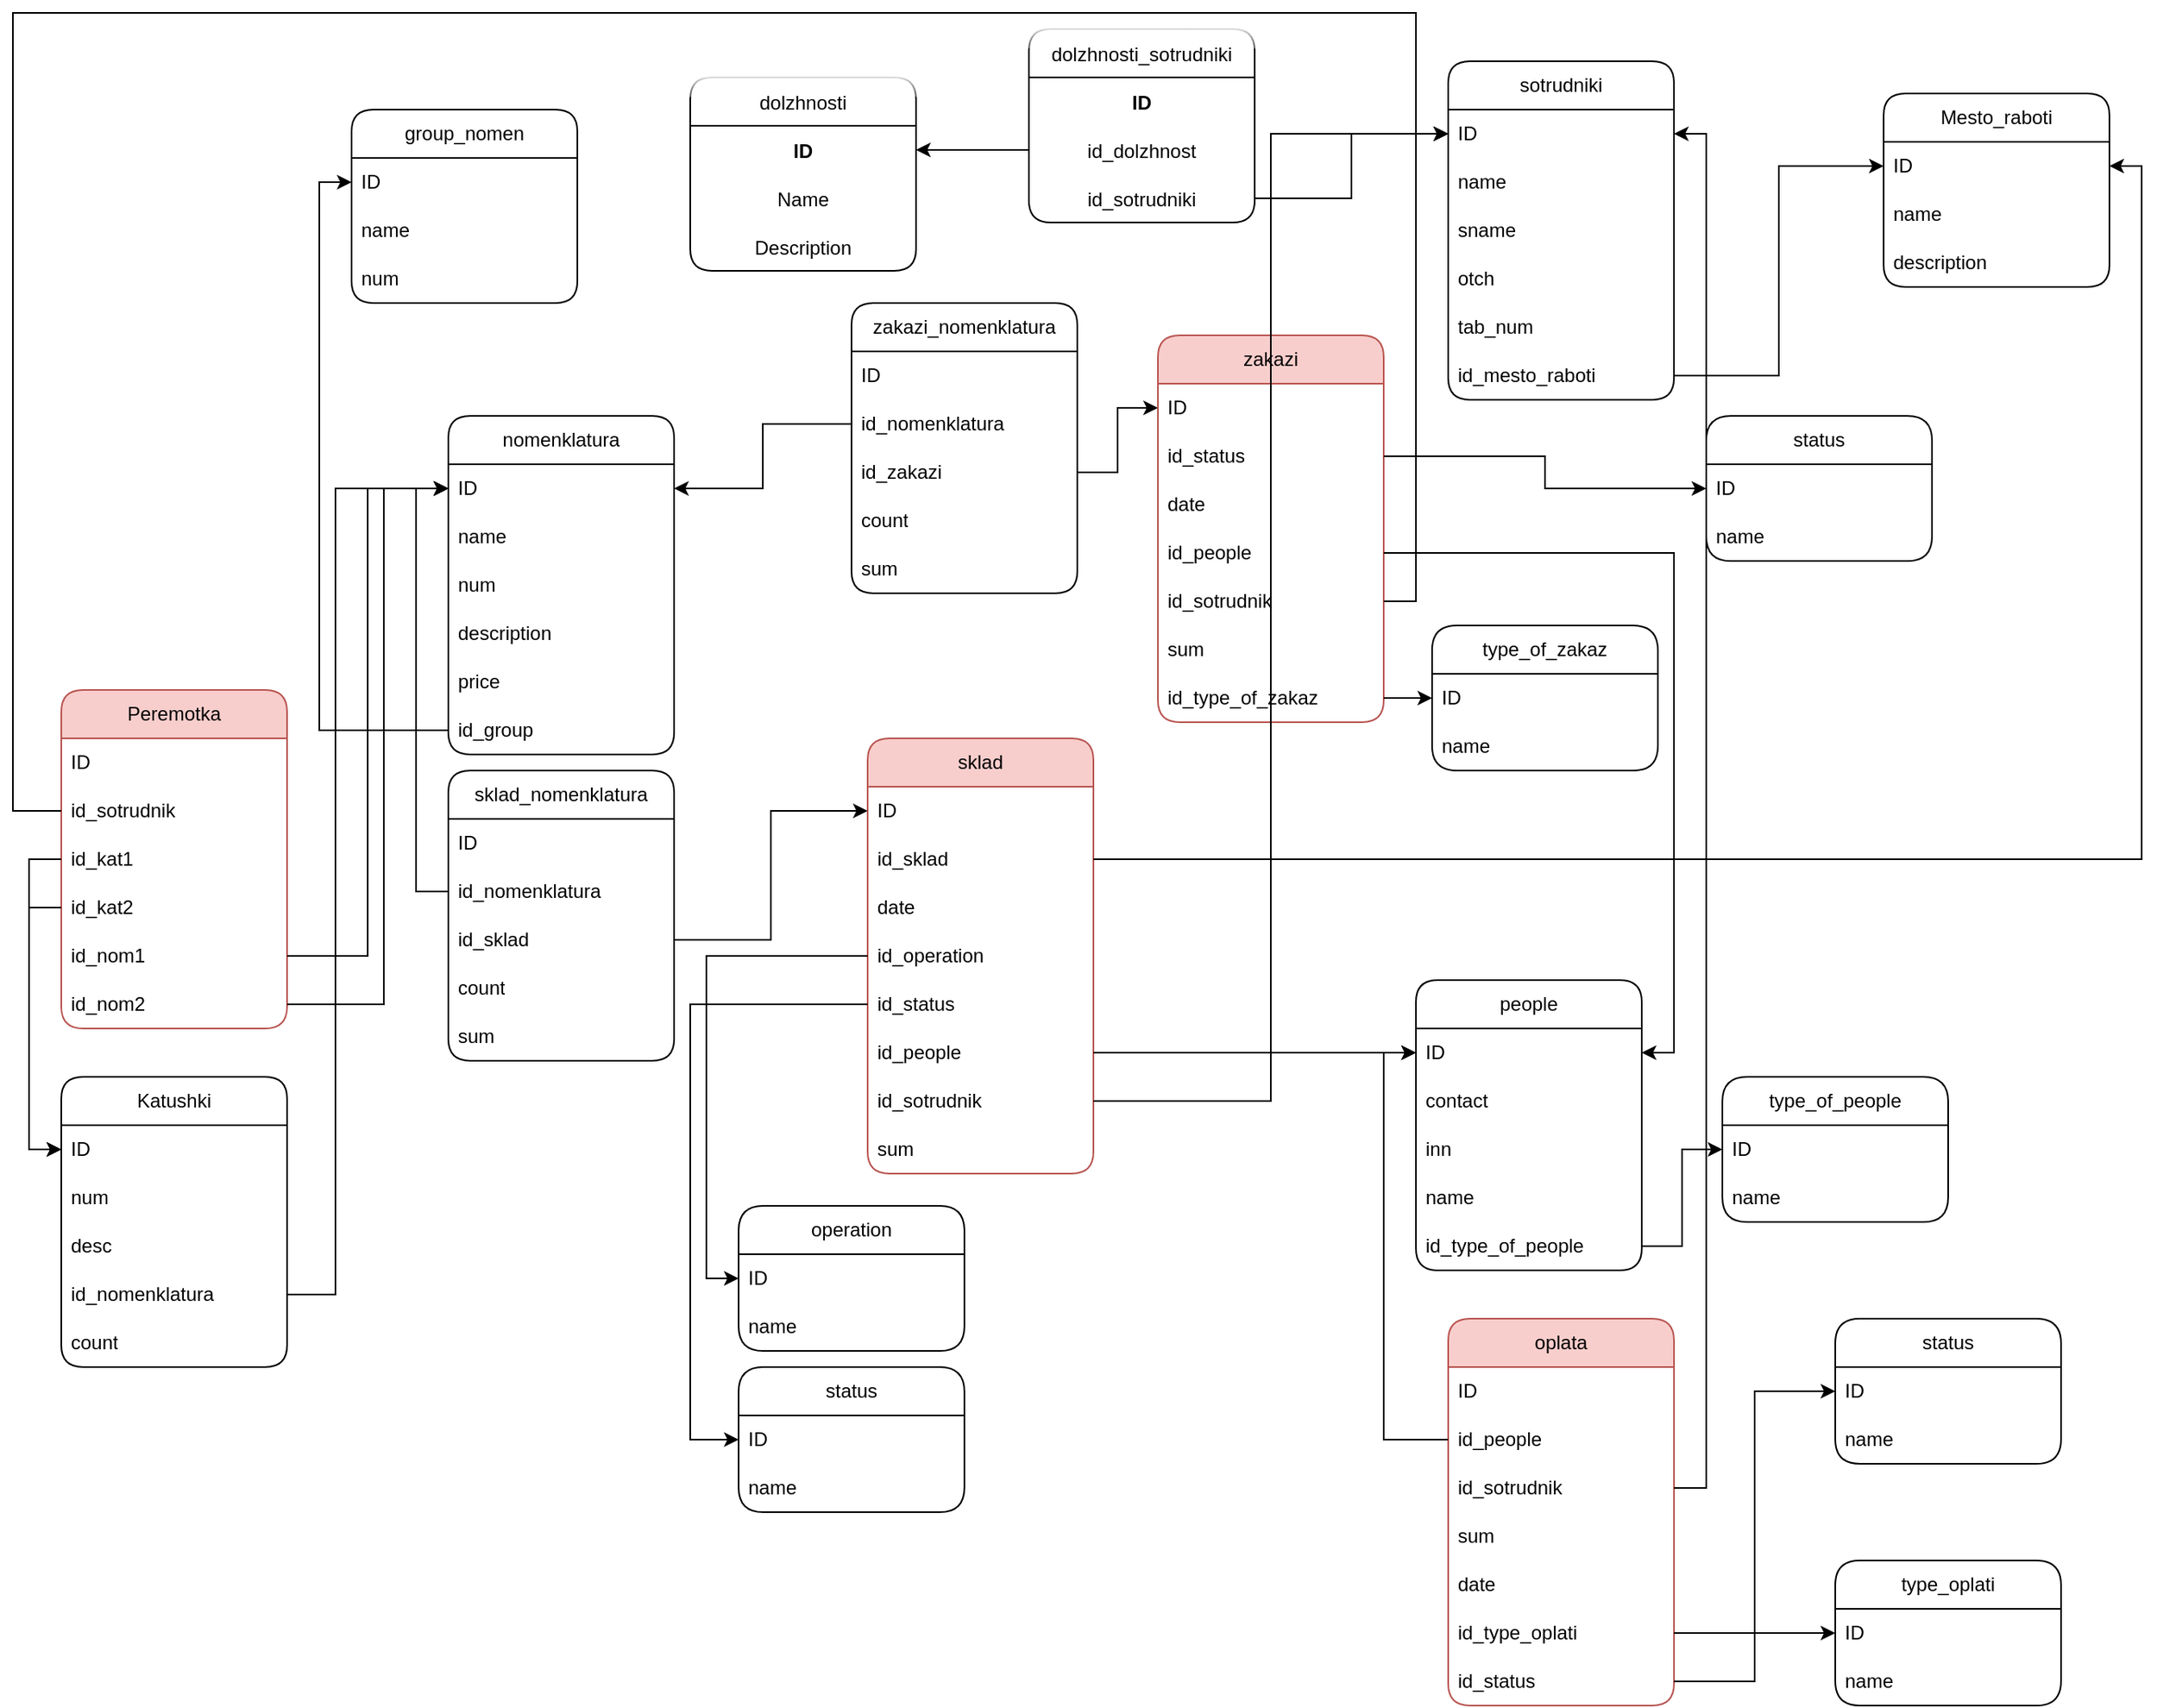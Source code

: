<mxfile version="20.7.4" type="github">
  <diagram name="Page-1" id="9f46799a-70d6-7492-0946-bef42562c5a5">
    <mxGraphModel dx="2357" dy="1521" grid="1" gridSize="10" guides="1" tooltips="1" connect="1" arrows="1" fold="1" page="1" pageScale="1" pageWidth="1100" pageHeight="850" background="none" math="0" shadow="0">
      <root>
        <mxCell id="0" />
        <mxCell id="1" parent="0" />
        <mxCell id="T5hlyo-ahhFVCAqhgBuh-1" value="Mesto_raboti" style="swimlane;fontStyle=0;childLayout=stackLayout;horizontal=1;startSize=30;horizontalStack=0;resizeParent=1;resizeParentMax=0;resizeLast=0;collapsible=1;marginBottom=0;whiteSpace=wrap;html=1;fillStyle=auto;shadow=0;glass=0;rounded=1;" parent="1" vertex="1">
          <mxGeometry x="820" y="-710" width="140" height="120" as="geometry" />
        </mxCell>
        <mxCell id="T5hlyo-ahhFVCAqhgBuh-8" value="ID" style="text;strokeColor=none;fillColor=none;align=left;verticalAlign=middle;spacingLeft=4;spacingRight=4;overflow=hidden;points=[[0,0.5],[1,0.5]];portConstraint=eastwest;rotatable=0;whiteSpace=wrap;html=1;" parent="T5hlyo-ahhFVCAqhgBuh-1" vertex="1">
          <mxGeometry y="30" width="140" height="30" as="geometry" />
        </mxCell>
        <mxCell id="T5hlyo-ahhFVCAqhgBuh-2" value="name" style="text;strokeColor=none;fillColor=none;align=left;verticalAlign=middle;spacingLeft=4;spacingRight=4;overflow=hidden;points=[[0,0.5],[1,0.5]];portConstraint=eastwest;rotatable=0;whiteSpace=wrap;html=1;" parent="T5hlyo-ahhFVCAqhgBuh-1" vertex="1">
          <mxGeometry y="60" width="140" height="30" as="geometry" />
        </mxCell>
        <mxCell id="T5hlyo-ahhFVCAqhgBuh-3" value="description" style="text;strokeColor=none;fillColor=none;align=left;verticalAlign=middle;spacingLeft=4;spacingRight=4;overflow=hidden;points=[[0,0.5],[1,0.5]];portConstraint=eastwest;rotatable=0;whiteSpace=wrap;html=1;" parent="T5hlyo-ahhFVCAqhgBuh-1" vertex="1">
          <mxGeometry y="90" width="140" height="30" as="geometry" />
        </mxCell>
        <mxCell id="T5hlyo-ahhFVCAqhgBuh-5" value="sotrudniki" style="swimlane;fontStyle=0;childLayout=stackLayout;horizontal=1;startSize=30;horizontalStack=0;resizeParent=1;resizeParentMax=0;resizeLast=0;collapsible=1;marginBottom=0;whiteSpace=wrap;html=1;fillStyle=auto;shadow=0;glass=0;rounded=1;" parent="1" vertex="1">
          <mxGeometry x="550" y="-730" width="140" height="210" as="geometry" />
        </mxCell>
        <mxCell id="T5hlyo-ahhFVCAqhgBuh-9" value="ID" style="text;strokeColor=none;fillColor=none;align=left;verticalAlign=middle;spacingLeft=4;spacingRight=4;overflow=hidden;points=[[0,0.5],[1,0.5]];portConstraint=eastwest;rotatable=0;whiteSpace=wrap;html=1;" parent="T5hlyo-ahhFVCAqhgBuh-5" vertex="1">
          <mxGeometry y="30" width="140" height="30" as="geometry" />
        </mxCell>
        <mxCell id="T5hlyo-ahhFVCAqhgBuh-6" value="name" style="text;strokeColor=none;fillColor=none;align=left;verticalAlign=middle;spacingLeft=4;spacingRight=4;overflow=hidden;points=[[0,0.5],[1,0.5]];portConstraint=eastwest;rotatable=0;whiteSpace=wrap;html=1;" parent="T5hlyo-ahhFVCAqhgBuh-5" vertex="1">
          <mxGeometry y="60" width="140" height="30" as="geometry" />
        </mxCell>
        <mxCell id="T5hlyo-ahhFVCAqhgBuh-7" value="sname" style="text;strokeColor=none;fillColor=none;align=left;verticalAlign=middle;spacingLeft=4;spacingRight=4;overflow=hidden;points=[[0,0.5],[1,0.5]];portConstraint=eastwest;rotatable=0;whiteSpace=wrap;html=1;" parent="T5hlyo-ahhFVCAqhgBuh-5" vertex="1">
          <mxGeometry y="90" width="140" height="30" as="geometry" />
        </mxCell>
        <mxCell id="T5hlyo-ahhFVCAqhgBuh-10" value="otch" style="text;strokeColor=none;fillColor=none;align=left;verticalAlign=middle;spacingLeft=4;spacingRight=4;overflow=hidden;points=[[0,0.5],[1,0.5]];portConstraint=eastwest;rotatable=0;whiteSpace=wrap;html=1;" parent="T5hlyo-ahhFVCAqhgBuh-5" vertex="1">
          <mxGeometry y="120" width="140" height="30" as="geometry" />
        </mxCell>
        <mxCell id="T5hlyo-ahhFVCAqhgBuh-21" value="tab_num" style="text;strokeColor=none;fillColor=none;align=left;verticalAlign=middle;spacingLeft=4;spacingRight=4;overflow=hidden;points=[[0,0.5],[1,0.5]];portConstraint=eastwest;rotatable=0;whiteSpace=wrap;html=1;" parent="T5hlyo-ahhFVCAqhgBuh-5" vertex="1">
          <mxGeometry y="150" width="140" height="30" as="geometry" />
        </mxCell>
        <mxCell id="T5hlyo-ahhFVCAqhgBuh-22" value="id_mesto_raboti" style="text;strokeColor=none;fillColor=none;align=left;verticalAlign=middle;spacingLeft=4;spacingRight=4;overflow=hidden;points=[[0,0.5],[1,0.5]];portConstraint=eastwest;rotatable=0;whiteSpace=wrap;html=1;" parent="T5hlyo-ahhFVCAqhgBuh-5" vertex="1">
          <mxGeometry y="180" width="140" height="30" as="geometry" />
        </mxCell>
        <mxCell id="T5hlyo-ahhFVCAqhgBuh-11" value="dolzhnosti" style="swimlane;fontStyle=0;childLayout=stackLayout;horizontal=1;startSize=30;horizontalStack=0;resizeParent=1;resizeParentMax=0;resizeLast=0;collapsible=1;marginBottom=0;rounded=1;shadow=0;glass=1;sketch=0;swimlaneFillColor=none;" parent="1" vertex="1">
          <mxGeometry x="80" y="-720" width="140" height="120" as="geometry" />
        </mxCell>
        <mxCell id="T5hlyo-ahhFVCAqhgBuh-12" value="ID" style="text;strokeColor=none;fillColor=none;align=center;verticalAlign=middle;spacingLeft=4;spacingRight=4;overflow=hidden;points=[[0,0.5],[1,0.5]];portConstraint=eastwest;rotatable=0;rounded=1;shadow=0;glass=1;sketch=0;fontStyle=1" parent="T5hlyo-ahhFVCAqhgBuh-11" vertex="1">
          <mxGeometry y="30" width="140" height="30" as="geometry" />
        </mxCell>
        <mxCell id="T5hlyo-ahhFVCAqhgBuh-13" value="Name" style="text;strokeColor=none;fillColor=none;align=center;verticalAlign=middle;spacingLeft=4;spacingRight=4;overflow=hidden;points=[[0,0.5],[1,0.5]];portConstraint=eastwest;rotatable=0;rounded=1;shadow=0;glass=1;sketch=0;fontStyle=0" parent="T5hlyo-ahhFVCAqhgBuh-11" vertex="1">
          <mxGeometry y="60" width="140" height="30" as="geometry" />
        </mxCell>
        <mxCell id="T5hlyo-ahhFVCAqhgBuh-14" value="Description" style="text;strokeColor=none;fillColor=none;align=center;verticalAlign=middle;spacingLeft=4;spacingRight=4;overflow=hidden;points=[[0,0.5],[1,0.5]];portConstraint=eastwest;rotatable=0;rounded=1;shadow=0;glass=1;sketch=0;fontStyle=0" parent="T5hlyo-ahhFVCAqhgBuh-11" vertex="1">
          <mxGeometry y="90" width="140" height="30" as="geometry" />
        </mxCell>
        <mxCell id="T5hlyo-ahhFVCAqhgBuh-15" value="dolzhnosti_sotrudniki" style="swimlane;fontStyle=0;childLayout=stackLayout;horizontal=1;startSize=30;horizontalStack=0;resizeParent=1;resizeParentMax=0;resizeLast=0;collapsible=1;marginBottom=0;rounded=1;shadow=0;glass=1;sketch=0;swimlaneFillColor=none;" parent="1" vertex="1">
          <mxGeometry x="290" y="-750" width="140" height="120" as="geometry" />
        </mxCell>
        <mxCell id="T5hlyo-ahhFVCAqhgBuh-16" value="ID" style="text;strokeColor=none;fillColor=none;align=center;verticalAlign=middle;spacingLeft=4;spacingRight=4;overflow=hidden;points=[[0,0.5],[1,0.5]];portConstraint=eastwest;rotatable=0;rounded=1;shadow=0;glass=1;sketch=0;fontStyle=1" parent="T5hlyo-ahhFVCAqhgBuh-15" vertex="1">
          <mxGeometry y="30" width="140" height="30" as="geometry" />
        </mxCell>
        <mxCell id="T5hlyo-ahhFVCAqhgBuh-17" value="id_dolzhnost" style="text;strokeColor=none;fillColor=none;align=center;verticalAlign=middle;spacingLeft=4;spacingRight=4;overflow=hidden;points=[[0,0.5],[1,0.5]];portConstraint=eastwest;rotatable=0;rounded=1;shadow=0;glass=1;sketch=0;fontStyle=0" parent="T5hlyo-ahhFVCAqhgBuh-15" vertex="1">
          <mxGeometry y="60" width="140" height="30" as="geometry" />
        </mxCell>
        <mxCell id="T5hlyo-ahhFVCAqhgBuh-18" value="id_sotrudniki" style="text;strokeColor=none;fillColor=none;align=center;verticalAlign=middle;spacingLeft=4;spacingRight=4;overflow=hidden;points=[[0,0.5],[1,0.5]];portConstraint=eastwest;rotatable=0;rounded=1;shadow=0;glass=1;sketch=0;fontStyle=0" parent="T5hlyo-ahhFVCAqhgBuh-15" vertex="1">
          <mxGeometry y="90" width="140" height="30" as="geometry" />
        </mxCell>
        <mxCell id="T5hlyo-ahhFVCAqhgBuh-19" style="edgeStyle=orthogonalEdgeStyle;rounded=0;orthogonalLoop=1;jettySize=auto;html=1;exitX=0;exitY=0.5;exitDx=0;exitDy=0;entryX=1;entryY=0.5;entryDx=0;entryDy=0;" parent="1" source="T5hlyo-ahhFVCAqhgBuh-17" target="T5hlyo-ahhFVCAqhgBuh-12" edge="1">
          <mxGeometry relative="1" as="geometry" />
        </mxCell>
        <mxCell id="T5hlyo-ahhFVCAqhgBuh-20" style="edgeStyle=orthogonalEdgeStyle;rounded=0;orthogonalLoop=1;jettySize=auto;html=1;entryX=0;entryY=0.5;entryDx=0;entryDy=0;" parent="1" source="T5hlyo-ahhFVCAqhgBuh-18" target="T5hlyo-ahhFVCAqhgBuh-9" edge="1">
          <mxGeometry relative="1" as="geometry" />
        </mxCell>
        <mxCell id="T5hlyo-ahhFVCAqhgBuh-23" style="edgeStyle=orthogonalEdgeStyle;rounded=0;orthogonalLoop=1;jettySize=auto;html=1;entryX=0;entryY=0.5;entryDx=0;entryDy=0;" parent="1" source="T5hlyo-ahhFVCAqhgBuh-22" target="T5hlyo-ahhFVCAqhgBuh-8" edge="1">
          <mxGeometry relative="1" as="geometry" />
        </mxCell>
        <mxCell id="T5hlyo-ahhFVCAqhgBuh-24" value="people" style="swimlane;fontStyle=0;childLayout=stackLayout;horizontal=1;startSize=30;horizontalStack=0;resizeParent=1;resizeParentMax=0;resizeLast=0;collapsible=1;marginBottom=0;whiteSpace=wrap;html=1;fillStyle=auto;shadow=0;glass=0;rounded=1;" parent="1" vertex="1">
          <mxGeometry x="530" y="-160" width="140" height="180" as="geometry" />
        </mxCell>
        <mxCell id="T5hlyo-ahhFVCAqhgBuh-25" value="ID" style="text;strokeColor=none;fillColor=none;align=left;verticalAlign=middle;spacingLeft=4;spacingRight=4;overflow=hidden;points=[[0,0.5],[1,0.5]];portConstraint=eastwest;rotatable=0;whiteSpace=wrap;html=1;" parent="T5hlyo-ahhFVCAqhgBuh-24" vertex="1">
          <mxGeometry y="30" width="140" height="30" as="geometry" />
        </mxCell>
        <mxCell id="_AphCAeKT8dLl0DIZPzz-3" value="contact" style="text;strokeColor=none;fillColor=none;align=left;verticalAlign=middle;spacingLeft=4;spacingRight=4;overflow=hidden;points=[[0,0.5],[1,0.5]];portConstraint=eastwest;rotatable=0;whiteSpace=wrap;html=1;" vertex="1" parent="T5hlyo-ahhFVCAqhgBuh-24">
          <mxGeometry y="60" width="140" height="30" as="geometry" />
        </mxCell>
        <mxCell id="_AphCAeKT8dLl0DIZPzz-2" value="inn" style="text;strokeColor=none;fillColor=none;align=left;verticalAlign=middle;spacingLeft=4;spacingRight=4;overflow=hidden;points=[[0,0.5],[1,0.5]];portConstraint=eastwest;rotatable=0;whiteSpace=wrap;html=1;" vertex="1" parent="T5hlyo-ahhFVCAqhgBuh-24">
          <mxGeometry y="90" width="140" height="30" as="geometry" />
        </mxCell>
        <mxCell id="T5hlyo-ahhFVCAqhgBuh-26" value="name" style="text;strokeColor=none;fillColor=none;align=left;verticalAlign=middle;spacingLeft=4;spacingRight=4;overflow=hidden;points=[[0,0.5],[1,0.5]];portConstraint=eastwest;rotatable=0;whiteSpace=wrap;html=1;" parent="T5hlyo-ahhFVCAqhgBuh-24" vertex="1">
          <mxGeometry y="120" width="140" height="30" as="geometry" />
        </mxCell>
        <mxCell id="T5hlyo-ahhFVCAqhgBuh-77" value="id_type_of_people" style="text;strokeColor=none;fillColor=none;align=left;verticalAlign=middle;spacingLeft=4;spacingRight=4;overflow=hidden;points=[[0,0.5],[1,0.5]];portConstraint=eastwest;rotatable=0;whiteSpace=wrap;html=1;" parent="T5hlyo-ahhFVCAqhgBuh-24" vertex="1">
          <mxGeometry y="150" width="140" height="30" as="geometry" />
        </mxCell>
        <mxCell id="T5hlyo-ahhFVCAqhgBuh-47" value="nomenklatura" style="swimlane;fontStyle=0;childLayout=stackLayout;horizontal=1;startSize=30;horizontalStack=0;resizeParent=1;resizeParentMax=0;resizeLast=0;collapsible=1;marginBottom=0;whiteSpace=wrap;html=1;fillStyle=auto;shadow=0;glass=0;rounded=1;" parent="1" vertex="1">
          <mxGeometry x="-70" y="-510" width="140" height="210" as="geometry" />
        </mxCell>
        <mxCell id="T5hlyo-ahhFVCAqhgBuh-48" value="ID" style="text;strokeColor=none;fillColor=none;align=left;verticalAlign=middle;spacingLeft=4;spacingRight=4;overflow=hidden;points=[[0,0.5],[1,0.5]];portConstraint=eastwest;rotatable=0;whiteSpace=wrap;html=1;" parent="T5hlyo-ahhFVCAqhgBuh-47" vertex="1">
          <mxGeometry y="30" width="140" height="30" as="geometry" />
        </mxCell>
        <mxCell id="T5hlyo-ahhFVCAqhgBuh-49" value="name" style="text;strokeColor=none;fillColor=none;align=left;verticalAlign=middle;spacingLeft=4;spacingRight=4;overflow=hidden;points=[[0,0.5],[1,0.5]];portConstraint=eastwest;rotatable=0;whiteSpace=wrap;html=1;" parent="T5hlyo-ahhFVCAqhgBuh-47" vertex="1">
          <mxGeometry y="60" width="140" height="30" as="geometry" />
        </mxCell>
        <mxCell id="T5hlyo-ahhFVCAqhgBuh-50" value="num" style="text;strokeColor=none;fillColor=none;align=left;verticalAlign=middle;spacingLeft=4;spacingRight=4;overflow=hidden;points=[[0,0.5],[1,0.5]];portConstraint=eastwest;rotatable=0;whiteSpace=wrap;html=1;" parent="T5hlyo-ahhFVCAqhgBuh-47" vertex="1">
          <mxGeometry y="90" width="140" height="30" as="geometry" />
        </mxCell>
        <mxCell id="T5hlyo-ahhFVCAqhgBuh-68" value="description" style="text;strokeColor=none;fillColor=none;align=left;verticalAlign=middle;spacingLeft=4;spacingRight=4;overflow=hidden;points=[[0,0.5],[1,0.5]];portConstraint=eastwest;rotatable=0;whiteSpace=wrap;html=1;" parent="T5hlyo-ahhFVCAqhgBuh-47" vertex="1">
          <mxGeometry y="120" width="140" height="30" as="geometry" />
        </mxCell>
        <mxCell id="T5hlyo-ahhFVCAqhgBuh-69" value="price" style="text;strokeColor=none;fillColor=none;align=left;verticalAlign=middle;spacingLeft=4;spacingRight=4;overflow=hidden;points=[[0,0.5],[1,0.5]];portConstraint=eastwest;rotatable=0;whiteSpace=wrap;html=1;" parent="T5hlyo-ahhFVCAqhgBuh-47" vertex="1">
          <mxGeometry y="150" width="140" height="30" as="geometry" />
        </mxCell>
        <mxCell id="_AphCAeKT8dLl0DIZPzz-14" value="id_group" style="text;strokeColor=none;fillColor=none;align=left;verticalAlign=middle;spacingLeft=4;spacingRight=4;overflow=hidden;points=[[0,0.5],[1,0.5]];portConstraint=eastwest;rotatable=0;whiteSpace=wrap;html=1;" vertex="1" parent="T5hlyo-ahhFVCAqhgBuh-47">
          <mxGeometry y="180" width="140" height="30" as="geometry" />
        </mxCell>
        <mxCell id="T5hlyo-ahhFVCAqhgBuh-51" value="sklad" style="swimlane;fontStyle=0;childLayout=stackLayout;horizontal=1;startSize=30;horizontalStack=0;resizeParent=1;resizeParentMax=0;resizeLast=0;collapsible=1;marginBottom=0;whiteSpace=wrap;html=1;fillStyle=auto;shadow=0;glass=0;rounded=1;fillColor=#f8cecc;strokeColor=#b85450;" parent="1" vertex="1">
          <mxGeometry x="190" y="-310" width="140" height="270" as="geometry" />
        </mxCell>
        <mxCell id="T5hlyo-ahhFVCAqhgBuh-52" value="ID" style="text;strokeColor=none;fillColor=none;align=left;verticalAlign=middle;spacingLeft=4;spacingRight=4;overflow=hidden;points=[[0,0.5],[1,0.5]];portConstraint=eastwest;rotatable=0;whiteSpace=wrap;html=1;" parent="T5hlyo-ahhFVCAqhgBuh-51" vertex="1">
          <mxGeometry y="30" width="140" height="30" as="geometry" />
        </mxCell>
        <mxCell id="T5hlyo-ahhFVCAqhgBuh-64" value="id_sklad" style="text;strokeColor=none;fillColor=none;align=left;verticalAlign=middle;spacingLeft=4;spacingRight=4;overflow=hidden;points=[[0,0.5],[1,0.5]];portConstraint=eastwest;rotatable=0;whiteSpace=wrap;html=1;" parent="T5hlyo-ahhFVCAqhgBuh-51" vertex="1">
          <mxGeometry y="60" width="140" height="30" as="geometry" />
        </mxCell>
        <mxCell id="T5hlyo-ahhFVCAqhgBuh-53" value="date" style="text;strokeColor=none;fillColor=none;align=left;verticalAlign=middle;spacingLeft=4;spacingRight=4;overflow=hidden;points=[[0,0.5],[1,0.5]];portConstraint=eastwest;rotatable=0;whiteSpace=wrap;html=1;" parent="T5hlyo-ahhFVCAqhgBuh-51" vertex="1">
          <mxGeometry y="90" width="140" height="30" as="geometry" />
        </mxCell>
        <mxCell id="T5hlyo-ahhFVCAqhgBuh-54" value="id_operation" style="text;strokeColor=none;fillColor=none;align=left;verticalAlign=middle;spacingLeft=4;spacingRight=4;overflow=hidden;points=[[0,0.5],[1,0.5]];portConstraint=eastwest;rotatable=0;whiteSpace=wrap;html=1;" parent="T5hlyo-ahhFVCAqhgBuh-51" vertex="1">
          <mxGeometry y="120" width="140" height="30" as="geometry" />
        </mxCell>
        <mxCell id="T5hlyo-ahhFVCAqhgBuh-71" value="id_status" style="text;strokeColor=none;fillColor=none;align=left;verticalAlign=middle;spacingLeft=4;spacingRight=4;overflow=hidden;points=[[0,0.5],[1,0.5]];portConstraint=eastwest;rotatable=0;whiteSpace=wrap;html=1;" parent="T5hlyo-ahhFVCAqhgBuh-51" vertex="1">
          <mxGeometry y="150" width="140" height="30" as="geometry" />
        </mxCell>
        <mxCell id="T5hlyo-ahhFVCAqhgBuh-82" value="id_people" style="text;strokeColor=none;fillColor=none;align=left;verticalAlign=middle;spacingLeft=4;spacingRight=4;overflow=hidden;points=[[0,0.5],[1,0.5]];portConstraint=eastwest;rotatable=0;whiteSpace=wrap;html=1;" parent="T5hlyo-ahhFVCAqhgBuh-51" vertex="1">
          <mxGeometry y="180" width="140" height="30" as="geometry" />
        </mxCell>
        <mxCell id="T5hlyo-ahhFVCAqhgBuh-84" value="id_sotrudnik" style="text;strokeColor=none;fillColor=none;align=left;verticalAlign=middle;spacingLeft=4;spacingRight=4;overflow=hidden;points=[[0,0.5],[1,0.5]];portConstraint=eastwest;rotatable=0;whiteSpace=wrap;html=1;" parent="T5hlyo-ahhFVCAqhgBuh-51" vertex="1">
          <mxGeometry y="210" width="140" height="30" as="geometry" />
        </mxCell>
        <mxCell id="T5hlyo-ahhFVCAqhgBuh-97" value="sum" style="text;strokeColor=none;fillColor=none;align=left;verticalAlign=middle;spacingLeft=4;spacingRight=4;overflow=hidden;points=[[0,0.5],[1,0.5]];portConstraint=eastwest;rotatable=0;whiteSpace=wrap;html=1;" parent="T5hlyo-ahhFVCAqhgBuh-51" vertex="1">
          <mxGeometry y="240" width="140" height="30" as="geometry" />
        </mxCell>
        <mxCell id="T5hlyo-ahhFVCAqhgBuh-55" value="operation" style="swimlane;fontStyle=0;childLayout=stackLayout;horizontal=1;startSize=30;horizontalStack=0;resizeParent=1;resizeParentMax=0;resizeLast=0;collapsible=1;marginBottom=0;whiteSpace=wrap;html=1;fillStyle=auto;shadow=0;glass=0;rounded=1;arcSize=17;" parent="1" vertex="1">
          <mxGeometry x="110" y="-20" width="140" height="90" as="geometry" />
        </mxCell>
        <mxCell id="T5hlyo-ahhFVCAqhgBuh-56" value="ID" style="text;strokeColor=none;fillColor=none;align=left;verticalAlign=middle;spacingLeft=4;spacingRight=4;overflow=hidden;points=[[0,0.5],[1,0.5]];portConstraint=eastwest;rotatable=0;whiteSpace=wrap;html=1;" parent="T5hlyo-ahhFVCAqhgBuh-55" vertex="1">
          <mxGeometry y="30" width="140" height="30" as="geometry" />
        </mxCell>
        <mxCell id="T5hlyo-ahhFVCAqhgBuh-57" value="name" style="text;strokeColor=none;fillColor=none;align=left;verticalAlign=middle;spacingLeft=4;spacingRight=4;overflow=hidden;points=[[0,0.5],[1,0.5]];portConstraint=eastwest;rotatable=0;whiteSpace=wrap;html=1;" parent="T5hlyo-ahhFVCAqhgBuh-55" vertex="1">
          <mxGeometry y="60" width="140" height="30" as="geometry" />
        </mxCell>
        <mxCell id="T5hlyo-ahhFVCAqhgBuh-59" style="edgeStyle=orthogonalEdgeStyle;rounded=0;orthogonalLoop=1;jettySize=auto;html=1;exitX=0;exitY=0.5;exitDx=0;exitDy=0;entryX=0;entryY=0.5;entryDx=0;entryDy=0;" parent="1" source="T5hlyo-ahhFVCAqhgBuh-54" target="T5hlyo-ahhFVCAqhgBuh-56" edge="1">
          <mxGeometry relative="1" as="geometry" />
        </mxCell>
        <mxCell id="T5hlyo-ahhFVCAqhgBuh-60" value="sklad_nomenklatura" style="swimlane;fontStyle=0;childLayout=stackLayout;horizontal=1;startSize=30;horizontalStack=0;resizeParent=1;resizeParentMax=0;resizeLast=0;collapsible=1;marginBottom=0;whiteSpace=wrap;html=1;fillStyle=auto;shadow=0;glass=0;rounded=1;" parent="1" vertex="1">
          <mxGeometry x="-70" y="-290" width="140" height="180" as="geometry" />
        </mxCell>
        <mxCell id="T5hlyo-ahhFVCAqhgBuh-61" value="ID" style="text;strokeColor=none;fillColor=none;align=left;verticalAlign=middle;spacingLeft=4;spacingRight=4;overflow=hidden;points=[[0,0.5],[1,0.5]];portConstraint=eastwest;rotatable=0;whiteSpace=wrap;html=1;" parent="T5hlyo-ahhFVCAqhgBuh-60" vertex="1">
          <mxGeometry y="30" width="140" height="30" as="geometry" />
        </mxCell>
        <mxCell id="T5hlyo-ahhFVCAqhgBuh-62" value="id_nomenklatura" style="text;strokeColor=none;fillColor=none;align=left;verticalAlign=middle;spacingLeft=4;spacingRight=4;overflow=hidden;points=[[0,0.5],[1,0.5]];portConstraint=eastwest;rotatable=0;whiteSpace=wrap;html=1;" parent="T5hlyo-ahhFVCAqhgBuh-60" vertex="1">
          <mxGeometry y="60" width="140" height="30" as="geometry" />
        </mxCell>
        <mxCell id="T5hlyo-ahhFVCAqhgBuh-63" value="id_sklad" style="text;strokeColor=none;fillColor=none;align=left;verticalAlign=middle;spacingLeft=4;spacingRight=4;overflow=hidden;points=[[0,0.5],[1,0.5]];portConstraint=eastwest;rotatable=0;whiteSpace=wrap;html=1;" parent="T5hlyo-ahhFVCAqhgBuh-60" vertex="1">
          <mxGeometry y="90" width="140" height="30" as="geometry" />
        </mxCell>
        <mxCell id="T5hlyo-ahhFVCAqhgBuh-70" value="count" style="text;strokeColor=none;fillColor=none;align=left;verticalAlign=middle;spacingLeft=4;spacingRight=4;overflow=hidden;points=[[0,0.5],[1,0.5]];portConstraint=eastwest;rotatable=0;whiteSpace=wrap;html=1;" parent="T5hlyo-ahhFVCAqhgBuh-60" vertex="1">
          <mxGeometry y="120" width="140" height="30" as="geometry" />
        </mxCell>
        <mxCell id="T5hlyo-ahhFVCAqhgBuh-96" value="sum" style="text;strokeColor=none;fillColor=none;align=left;verticalAlign=middle;spacingLeft=4;spacingRight=4;overflow=hidden;points=[[0,0.5],[1,0.5]];portConstraint=eastwest;rotatable=0;whiteSpace=wrap;html=1;" parent="T5hlyo-ahhFVCAqhgBuh-60" vertex="1">
          <mxGeometry y="150" width="140" height="30" as="geometry" />
        </mxCell>
        <mxCell id="T5hlyo-ahhFVCAqhgBuh-65" style="edgeStyle=orthogonalEdgeStyle;rounded=0;orthogonalLoop=1;jettySize=auto;html=1;exitX=1;exitY=0.5;exitDx=0;exitDy=0;entryX=1;entryY=0.5;entryDx=0;entryDy=0;" parent="1" source="T5hlyo-ahhFVCAqhgBuh-64" target="T5hlyo-ahhFVCAqhgBuh-8" edge="1">
          <mxGeometry relative="1" as="geometry" />
        </mxCell>
        <mxCell id="T5hlyo-ahhFVCAqhgBuh-66" style="edgeStyle=orthogonalEdgeStyle;rounded=0;orthogonalLoop=1;jettySize=auto;html=1;exitX=0;exitY=0.5;exitDx=0;exitDy=0;entryX=0;entryY=0.5;entryDx=0;entryDy=0;" parent="1" source="T5hlyo-ahhFVCAqhgBuh-62" target="T5hlyo-ahhFVCAqhgBuh-48" edge="1">
          <mxGeometry relative="1" as="geometry" />
        </mxCell>
        <mxCell id="T5hlyo-ahhFVCAqhgBuh-67" style="edgeStyle=orthogonalEdgeStyle;rounded=0;orthogonalLoop=1;jettySize=auto;html=1;exitX=1;exitY=0.5;exitDx=0;exitDy=0;entryX=0;entryY=0.5;entryDx=0;entryDy=0;" parent="1" source="T5hlyo-ahhFVCAqhgBuh-63" target="T5hlyo-ahhFVCAqhgBuh-52" edge="1">
          <mxGeometry relative="1" as="geometry" />
        </mxCell>
        <mxCell id="T5hlyo-ahhFVCAqhgBuh-72" value="status" style="swimlane;fontStyle=0;childLayout=stackLayout;horizontal=1;startSize=30;horizontalStack=0;resizeParent=1;resizeParentMax=0;resizeLast=0;collapsible=1;marginBottom=0;whiteSpace=wrap;html=1;fillStyle=auto;shadow=0;glass=0;rounded=1;arcSize=17;" parent="1" vertex="1">
          <mxGeometry x="110" y="80" width="140" height="90" as="geometry" />
        </mxCell>
        <mxCell id="T5hlyo-ahhFVCAqhgBuh-73" value="ID" style="text;strokeColor=none;fillColor=none;align=left;verticalAlign=middle;spacingLeft=4;spacingRight=4;overflow=hidden;points=[[0,0.5],[1,0.5]];portConstraint=eastwest;rotatable=0;whiteSpace=wrap;html=1;" parent="T5hlyo-ahhFVCAqhgBuh-72" vertex="1">
          <mxGeometry y="30" width="140" height="30" as="geometry" />
        </mxCell>
        <mxCell id="T5hlyo-ahhFVCAqhgBuh-74" value="name" style="text;strokeColor=none;fillColor=none;align=left;verticalAlign=middle;spacingLeft=4;spacingRight=4;overflow=hidden;points=[[0,0.5],[1,0.5]];portConstraint=eastwest;rotatable=0;whiteSpace=wrap;html=1;" parent="T5hlyo-ahhFVCAqhgBuh-72" vertex="1">
          <mxGeometry y="60" width="140" height="30" as="geometry" />
        </mxCell>
        <mxCell id="T5hlyo-ahhFVCAqhgBuh-78" value="type_of_people" style="swimlane;fontStyle=0;childLayout=stackLayout;horizontal=1;startSize=30;horizontalStack=0;resizeParent=1;resizeParentMax=0;resizeLast=0;collapsible=1;marginBottom=0;whiteSpace=wrap;html=1;fillStyle=auto;shadow=0;glass=0;rounded=1;arcSize=17;" parent="1" vertex="1">
          <mxGeometry x="720" y="-100" width="140" height="90" as="geometry" />
        </mxCell>
        <mxCell id="T5hlyo-ahhFVCAqhgBuh-79" value="ID" style="text;strokeColor=none;fillColor=none;align=left;verticalAlign=middle;spacingLeft=4;spacingRight=4;overflow=hidden;points=[[0,0.5],[1,0.5]];portConstraint=eastwest;rotatable=0;whiteSpace=wrap;html=1;" parent="T5hlyo-ahhFVCAqhgBuh-78" vertex="1">
          <mxGeometry y="30" width="140" height="30" as="geometry" />
        </mxCell>
        <mxCell id="T5hlyo-ahhFVCAqhgBuh-80" value="name" style="text;strokeColor=none;fillColor=none;align=left;verticalAlign=middle;spacingLeft=4;spacingRight=4;overflow=hidden;points=[[0,0.5],[1,0.5]];portConstraint=eastwest;rotatable=0;whiteSpace=wrap;html=1;" parent="T5hlyo-ahhFVCAqhgBuh-78" vertex="1">
          <mxGeometry y="60" width="140" height="30" as="geometry" />
        </mxCell>
        <mxCell id="T5hlyo-ahhFVCAqhgBuh-81" style="edgeStyle=orthogonalEdgeStyle;rounded=0;orthogonalLoop=1;jettySize=auto;html=1;exitX=1;exitY=0.5;exitDx=0;exitDy=0;entryX=0;entryY=0.5;entryDx=0;entryDy=0;" parent="1" source="T5hlyo-ahhFVCAqhgBuh-77" target="T5hlyo-ahhFVCAqhgBuh-78" edge="1">
          <mxGeometry relative="1" as="geometry" />
        </mxCell>
        <mxCell id="T5hlyo-ahhFVCAqhgBuh-83" style="edgeStyle=orthogonalEdgeStyle;rounded=0;orthogonalLoop=1;jettySize=auto;html=1;entryX=0;entryY=0.5;entryDx=0;entryDy=0;" parent="1" source="T5hlyo-ahhFVCAqhgBuh-82" target="T5hlyo-ahhFVCAqhgBuh-25" edge="1">
          <mxGeometry relative="1" as="geometry" />
        </mxCell>
        <mxCell id="T5hlyo-ahhFVCAqhgBuh-91" value="zakazi_nomenklatura" style="swimlane;fontStyle=0;childLayout=stackLayout;horizontal=1;startSize=30;horizontalStack=0;resizeParent=1;resizeParentMax=0;resizeLast=0;collapsible=1;marginBottom=0;whiteSpace=wrap;html=1;fillStyle=auto;shadow=0;glass=0;rounded=1;" parent="1" vertex="1">
          <mxGeometry x="180" y="-580" width="140" height="180" as="geometry" />
        </mxCell>
        <mxCell id="T5hlyo-ahhFVCAqhgBuh-92" value="ID" style="text;strokeColor=none;fillColor=none;align=left;verticalAlign=middle;spacingLeft=4;spacingRight=4;overflow=hidden;points=[[0,0.5],[1,0.5]];portConstraint=eastwest;rotatable=0;whiteSpace=wrap;html=1;" parent="T5hlyo-ahhFVCAqhgBuh-91" vertex="1">
          <mxGeometry y="30" width="140" height="30" as="geometry" />
        </mxCell>
        <mxCell id="T5hlyo-ahhFVCAqhgBuh-93" value="id_nomenklatura" style="text;strokeColor=none;fillColor=none;align=left;verticalAlign=middle;spacingLeft=4;spacingRight=4;overflow=hidden;points=[[0,0.5],[1,0.5]];portConstraint=eastwest;rotatable=0;whiteSpace=wrap;html=1;" parent="T5hlyo-ahhFVCAqhgBuh-91" vertex="1">
          <mxGeometry y="60" width="140" height="30" as="geometry" />
        </mxCell>
        <mxCell id="T5hlyo-ahhFVCAqhgBuh-94" value="id_zakazi" style="text;strokeColor=none;fillColor=none;align=left;verticalAlign=middle;spacingLeft=4;spacingRight=4;overflow=hidden;points=[[0,0.5],[1,0.5]];portConstraint=eastwest;rotatable=0;whiteSpace=wrap;html=1;" parent="T5hlyo-ahhFVCAqhgBuh-91" vertex="1">
          <mxGeometry y="90" width="140" height="30" as="geometry" />
        </mxCell>
        <mxCell id="T5hlyo-ahhFVCAqhgBuh-95" value="count" style="text;strokeColor=none;fillColor=none;align=left;verticalAlign=middle;spacingLeft=4;spacingRight=4;overflow=hidden;points=[[0,0.5],[1,0.5]];portConstraint=eastwest;rotatable=0;whiteSpace=wrap;html=1;" parent="T5hlyo-ahhFVCAqhgBuh-91" vertex="1">
          <mxGeometry y="120" width="140" height="30" as="geometry" />
        </mxCell>
        <mxCell id="T5hlyo-ahhFVCAqhgBuh-99" value="sum" style="text;strokeColor=none;fillColor=none;align=left;verticalAlign=middle;spacingLeft=4;spacingRight=4;overflow=hidden;points=[[0,0.5],[1,0.5]];portConstraint=eastwest;rotatable=0;whiteSpace=wrap;html=1;" parent="T5hlyo-ahhFVCAqhgBuh-91" vertex="1">
          <mxGeometry y="150" width="140" height="30" as="geometry" />
        </mxCell>
        <mxCell id="T5hlyo-ahhFVCAqhgBuh-100" style="edgeStyle=orthogonalEdgeStyle;rounded=0;orthogonalLoop=1;jettySize=auto;html=1;exitX=0;exitY=0.5;exitDx=0;exitDy=0;entryX=1;entryY=0.5;entryDx=0;entryDy=0;" parent="1" source="T5hlyo-ahhFVCAqhgBuh-93" target="T5hlyo-ahhFVCAqhgBuh-48" edge="1">
          <mxGeometry relative="1" as="geometry" />
        </mxCell>
        <mxCell id="T5hlyo-ahhFVCAqhgBuh-101" style="edgeStyle=orthogonalEdgeStyle;rounded=0;orthogonalLoop=1;jettySize=auto;html=1;exitX=1;exitY=0.5;exitDx=0;exitDy=0;entryX=0;entryY=0.5;entryDx=0;entryDy=0;" parent="1" source="T5hlyo-ahhFVCAqhgBuh-94" target="T5hlyo-ahhFVCAqhgBuh-87" edge="1">
          <mxGeometry relative="1" as="geometry" />
        </mxCell>
        <mxCell id="T5hlyo-ahhFVCAqhgBuh-86" value="zakazi" style="swimlane;fontStyle=0;childLayout=stackLayout;horizontal=1;startSize=30;horizontalStack=0;resizeParent=1;resizeParentMax=0;resizeLast=0;collapsible=1;marginBottom=0;whiteSpace=wrap;html=1;rounded=1;shadow=0;glass=0;sketch=0;fillStyle=auto;fillColor=#f8cecc;strokeColor=#b85450;" parent="1" vertex="1">
          <mxGeometry x="370" y="-560" width="140" height="240" as="geometry" />
        </mxCell>
        <mxCell id="T5hlyo-ahhFVCAqhgBuh-87" value="ID" style="text;strokeColor=none;fillColor=none;align=left;verticalAlign=middle;spacingLeft=4;spacingRight=4;overflow=hidden;points=[[0,0.5],[1,0.5]];portConstraint=eastwest;rotatable=0;whiteSpace=wrap;html=1;rounded=1;shadow=0;glass=0;sketch=0;fillStyle=auto;" parent="T5hlyo-ahhFVCAqhgBuh-86" vertex="1">
          <mxGeometry y="30" width="140" height="30" as="geometry" />
        </mxCell>
        <mxCell id="T5hlyo-ahhFVCAqhgBuh-113" value="id_status" style="text;strokeColor=none;fillColor=none;align=left;verticalAlign=middle;spacingLeft=4;spacingRight=4;overflow=hidden;points=[[0,0.5],[1,0.5]];portConstraint=eastwest;rotatable=0;whiteSpace=wrap;html=1;rounded=1;shadow=0;glass=0;sketch=0;fillStyle=auto;" parent="T5hlyo-ahhFVCAqhgBuh-86" vertex="1">
          <mxGeometry y="60" width="140" height="30" as="geometry" />
        </mxCell>
        <mxCell id="T5hlyo-ahhFVCAqhgBuh-88" value="date" style="text;strokeColor=none;fillColor=none;align=left;verticalAlign=middle;spacingLeft=4;spacingRight=4;overflow=hidden;points=[[0,0.5],[1,0.5]];portConstraint=eastwest;rotatable=0;whiteSpace=wrap;html=1;rounded=1;shadow=0;glass=0;sketch=0;fillStyle=auto;" parent="T5hlyo-ahhFVCAqhgBuh-86" vertex="1">
          <mxGeometry y="90" width="140" height="30" as="geometry" />
        </mxCell>
        <mxCell id="T5hlyo-ahhFVCAqhgBuh-89" value="id_people" style="text;strokeColor=none;fillColor=none;align=left;verticalAlign=middle;spacingLeft=4;spacingRight=4;overflow=hidden;points=[[0,0.5],[1,0.5]];portConstraint=eastwest;rotatable=0;whiteSpace=wrap;html=1;rounded=1;shadow=0;glass=0;sketch=0;fillStyle=auto;" parent="T5hlyo-ahhFVCAqhgBuh-86" vertex="1">
          <mxGeometry y="120" width="140" height="30" as="geometry" />
        </mxCell>
        <mxCell id="T5hlyo-ahhFVCAqhgBuh-90" value="id_sotrudnik" style="text;strokeColor=none;fillColor=none;align=left;verticalAlign=middle;spacingLeft=4;spacingRight=4;overflow=hidden;points=[[0,0.5],[1,0.5]];portConstraint=eastwest;rotatable=0;whiteSpace=wrap;html=1;rounded=1;shadow=0;glass=0;sketch=0;fillStyle=auto;" parent="T5hlyo-ahhFVCAqhgBuh-86" vertex="1">
          <mxGeometry y="150" width="140" height="30" as="geometry" />
        </mxCell>
        <mxCell id="T5hlyo-ahhFVCAqhgBuh-98" value="sum" style="text;strokeColor=none;fillColor=none;align=left;verticalAlign=middle;spacingLeft=4;spacingRight=4;overflow=hidden;points=[[0,0.5],[1,0.5]];portConstraint=eastwest;rotatable=0;whiteSpace=wrap;html=1;rounded=1;shadow=0;glass=0;sketch=0;fillStyle=auto;" parent="T5hlyo-ahhFVCAqhgBuh-86" vertex="1">
          <mxGeometry y="180" width="140" height="30" as="geometry" />
        </mxCell>
        <mxCell id="T5hlyo-ahhFVCAqhgBuh-105" value="id_type_of_zakaz" style="text;strokeColor=none;fillColor=none;align=left;verticalAlign=middle;spacingLeft=4;spacingRight=4;overflow=hidden;points=[[0,0.5],[1,0.5]];portConstraint=eastwest;rotatable=0;whiteSpace=wrap;html=1;rounded=1;shadow=0;glass=0;sketch=0;fillStyle=auto;" parent="T5hlyo-ahhFVCAqhgBuh-86" vertex="1">
          <mxGeometry y="210" width="140" height="30" as="geometry" />
        </mxCell>
        <mxCell id="T5hlyo-ahhFVCAqhgBuh-102" value="" style="edgeStyle=orthogonalEdgeStyle;rounded=0;orthogonalLoop=1;jettySize=auto;html=1;endArrow=none;" parent="1" source="T5hlyo-ahhFVCAqhgBuh-84" target="T5hlyo-ahhFVCAqhgBuh-9" edge="1">
          <mxGeometry relative="1" as="geometry">
            <mxPoint x="330" y="-85" as="sourcePoint" />
            <mxPoint x="530" y="-685" as="targetPoint" />
            <Array as="points" />
          </mxGeometry>
        </mxCell>
        <mxCell id="T5hlyo-ahhFVCAqhgBuh-103" style="edgeStyle=orthogonalEdgeStyle;rounded=0;orthogonalLoop=1;jettySize=auto;html=1;exitX=1;exitY=0.5;exitDx=0;exitDy=0;entryX=0;entryY=0.5;entryDx=0;entryDy=0;" parent="1" source="T5hlyo-ahhFVCAqhgBuh-90" target="T5hlyo-ahhFVCAqhgBuh-9" edge="1">
          <mxGeometry relative="1" as="geometry" />
        </mxCell>
        <mxCell id="T5hlyo-ahhFVCAqhgBuh-104" style="edgeStyle=orthogonalEdgeStyle;rounded=0;orthogonalLoop=1;jettySize=auto;html=1;exitX=1;exitY=0.5;exitDx=0;exitDy=0;entryX=1;entryY=0.5;entryDx=0;entryDy=0;" parent="1" source="T5hlyo-ahhFVCAqhgBuh-89" target="T5hlyo-ahhFVCAqhgBuh-25" edge="1">
          <mxGeometry relative="1" as="geometry" />
        </mxCell>
        <mxCell id="T5hlyo-ahhFVCAqhgBuh-106" value="status" style="swimlane;fontStyle=0;childLayout=stackLayout;horizontal=1;startSize=30;horizontalStack=0;resizeParent=1;resizeParentMax=0;resizeLast=0;collapsible=1;marginBottom=0;whiteSpace=wrap;html=1;fillStyle=auto;shadow=0;glass=0;rounded=1;arcSize=17;" parent="1" vertex="1">
          <mxGeometry x="710" y="-510" width="140" height="90" as="geometry" />
        </mxCell>
        <mxCell id="T5hlyo-ahhFVCAqhgBuh-107" value="ID" style="text;strokeColor=none;fillColor=none;align=left;verticalAlign=middle;spacingLeft=4;spacingRight=4;overflow=hidden;points=[[0,0.5],[1,0.5]];portConstraint=eastwest;rotatable=0;whiteSpace=wrap;html=1;" parent="T5hlyo-ahhFVCAqhgBuh-106" vertex="1">
          <mxGeometry y="30" width="140" height="30" as="geometry" />
        </mxCell>
        <mxCell id="T5hlyo-ahhFVCAqhgBuh-108" value="name" style="text;strokeColor=none;fillColor=none;align=left;verticalAlign=middle;spacingLeft=4;spacingRight=4;overflow=hidden;points=[[0,0.5],[1,0.5]];portConstraint=eastwest;rotatable=0;whiteSpace=wrap;html=1;" parent="T5hlyo-ahhFVCAqhgBuh-106" vertex="1">
          <mxGeometry y="60" width="140" height="30" as="geometry" />
        </mxCell>
        <mxCell id="T5hlyo-ahhFVCAqhgBuh-109" value="type_of_zakaz" style="swimlane;fontStyle=0;childLayout=stackLayout;horizontal=1;startSize=30;horizontalStack=0;resizeParent=1;resizeParentMax=0;resizeLast=0;collapsible=1;marginBottom=0;whiteSpace=wrap;html=1;fillStyle=auto;shadow=0;glass=0;rounded=1;arcSize=17;" parent="1" vertex="1">
          <mxGeometry x="540" y="-380" width="140" height="90" as="geometry" />
        </mxCell>
        <mxCell id="T5hlyo-ahhFVCAqhgBuh-110" value="ID" style="text;strokeColor=none;fillColor=none;align=left;verticalAlign=middle;spacingLeft=4;spacingRight=4;overflow=hidden;points=[[0,0.5],[1,0.5]];portConstraint=eastwest;rotatable=0;whiteSpace=wrap;html=1;" parent="T5hlyo-ahhFVCAqhgBuh-109" vertex="1">
          <mxGeometry y="30" width="140" height="30" as="geometry" />
        </mxCell>
        <mxCell id="T5hlyo-ahhFVCAqhgBuh-111" value="name" style="text;strokeColor=none;fillColor=none;align=left;verticalAlign=middle;spacingLeft=4;spacingRight=4;overflow=hidden;points=[[0,0.5],[1,0.5]];portConstraint=eastwest;rotatable=0;whiteSpace=wrap;html=1;" parent="T5hlyo-ahhFVCAqhgBuh-109" vertex="1">
          <mxGeometry y="60" width="140" height="30" as="geometry" />
        </mxCell>
        <mxCell id="T5hlyo-ahhFVCAqhgBuh-114" style="edgeStyle=orthogonalEdgeStyle;rounded=0;orthogonalLoop=1;jettySize=auto;html=1;entryX=0;entryY=0.5;entryDx=0;entryDy=0;" parent="1" source="T5hlyo-ahhFVCAqhgBuh-113" target="T5hlyo-ahhFVCAqhgBuh-107" edge="1">
          <mxGeometry relative="1" as="geometry" />
        </mxCell>
        <mxCell id="T5hlyo-ahhFVCAqhgBuh-115" style="edgeStyle=orthogonalEdgeStyle;rounded=0;orthogonalLoop=1;jettySize=auto;html=1;exitX=0;exitY=0.5;exitDx=0;exitDy=0;entryX=0;entryY=0.5;entryDx=0;entryDy=0;" parent="1" source="T5hlyo-ahhFVCAqhgBuh-71" target="T5hlyo-ahhFVCAqhgBuh-73" edge="1">
          <mxGeometry relative="1" as="geometry">
            <Array as="points">
              <mxPoint x="80" y="-145" />
              <mxPoint x="80" y="125" />
            </Array>
          </mxGeometry>
        </mxCell>
        <mxCell id="T5hlyo-ahhFVCAqhgBuh-116" style="edgeStyle=orthogonalEdgeStyle;rounded=0;orthogonalLoop=1;jettySize=auto;html=1;exitX=1;exitY=0.5;exitDx=0;exitDy=0;entryX=0;entryY=0.5;entryDx=0;entryDy=0;" parent="1" source="T5hlyo-ahhFVCAqhgBuh-105" target="T5hlyo-ahhFVCAqhgBuh-110" edge="1">
          <mxGeometry relative="1" as="geometry" />
        </mxCell>
        <mxCell id="T5hlyo-ahhFVCAqhgBuh-117" value="Katushki" style="swimlane;fontStyle=0;childLayout=stackLayout;horizontal=1;startSize=30;horizontalStack=0;resizeParent=1;resizeParentMax=0;resizeLast=0;collapsible=1;marginBottom=0;whiteSpace=wrap;html=1;rounded=1;shadow=0;glass=0;sketch=0;fillStyle=auto;" parent="1" vertex="1">
          <mxGeometry x="-310" y="-100" width="140" height="180" as="geometry" />
        </mxCell>
        <mxCell id="T5hlyo-ahhFVCAqhgBuh-118" value="ID" style="text;strokeColor=none;fillColor=none;align=left;verticalAlign=middle;spacingLeft=4;spacingRight=4;overflow=hidden;points=[[0,0.5],[1,0.5]];portConstraint=eastwest;rotatable=0;whiteSpace=wrap;html=1;rounded=1;shadow=0;glass=0;sketch=0;fillStyle=auto;" parent="T5hlyo-ahhFVCAqhgBuh-117" vertex="1">
          <mxGeometry y="30" width="140" height="30" as="geometry" />
        </mxCell>
        <mxCell id="T5hlyo-ahhFVCAqhgBuh-119" value="num" style="text;strokeColor=none;fillColor=none;align=left;verticalAlign=middle;spacingLeft=4;spacingRight=4;overflow=hidden;points=[[0,0.5],[1,0.5]];portConstraint=eastwest;rotatable=0;whiteSpace=wrap;html=1;rounded=1;shadow=0;glass=0;sketch=0;fillStyle=auto;" parent="T5hlyo-ahhFVCAqhgBuh-117" vertex="1">
          <mxGeometry y="60" width="140" height="30" as="geometry" />
        </mxCell>
        <mxCell id="T5hlyo-ahhFVCAqhgBuh-120" value="desc" style="text;strokeColor=none;fillColor=none;align=left;verticalAlign=middle;spacingLeft=4;spacingRight=4;overflow=hidden;points=[[0,0.5],[1,0.5]];portConstraint=eastwest;rotatable=0;whiteSpace=wrap;html=1;rounded=1;shadow=0;glass=0;sketch=0;fillStyle=auto;" parent="T5hlyo-ahhFVCAqhgBuh-117" vertex="1">
          <mxGeometry y="90" width="140" height="30" as="geometry" />
        </mxCell>
        <mxCell id="T5hlyo-ahhFVCAqhgBuh-154" value="id_nomenklatura" style="text;strokeColor=none;fillColor=none;align=left;verticalAlign=middle;spacingLeft=4;spacingRight=4;overflow=hidden;points=[[0,0.5],[1,0.5]];portConstraint=eastwest;rotatable=0;whiteSpace=wrap;html=1;rounded=1;shadow=0;glass=0;sketch=0;fillStyle=auto;" parent="T5hlyo-ahhFVCAqhgBuh-117" vertex="1">
          <mxGeometry y="120" width="140" height="30" as="geometry" />
        </mxCell>
        <mxCell id="T5hlyo-ahhFVCAqhgBuh-155" value="count" style="text;strokeColor=none;fillColor=none;align=left;verticalAlign=middle;spacingLeft=4;spacingRight=4;overflow=hidden;points=[[0,0.5],[1,0.5]];portConstraint=eastwest;rotatable=0;whiteSpace=wrap;html=1;rounded=1;shadow=0;glass=0;sketch=0;fillStyle=auto;" parent="T5hlyo-ahhFVCAqhgBuh-117" vertex="1">
          <mxGeometry y="150" width="140" height="30" as="geometry" />
        </mxCell>
        <mxCell id="T5hlyo-ahhFVCAqhgBuh-121" value="Peremotka" style="swimlane;fontStyle=0;childLayout=stackLayout;horizontal=1;startSize=30;horizontalStack=0;resizeParent=1;resizeParentMax=0;resizeLast=0;collapsible=1;marginBottom=0;whiteSpace=wrap;html=1;rounded=1;shadow=0;glass=0;sketch=0;fillStyle=auto;fillColor=#f8cecc;strokeColor=#b85450;" parent="1" vertex="1">
          <mxGeometry x="-310" y="-340" width="140" height="210" as="geometry" />
        </mxCell>
        <mxCell id="T5hlyo-ahhFVCAqhgBuh-122" value="ID" style="text;strokeColor=none;fillColor=none;align=left;verticalAlign=middle;spacingLeft=4;spacingRight=4;overflow=hidden;points=[[0,0.5],[1,0.5]];portConstraint=eastwest;rotatable=0;whiteSpace=wrap;html=1;rounded=1;shadow=0;glass=0;sketch=0;fillStyle=auto;" parent="T5hlyo-ahhFVCAqhgBuh-121" vertex="1">
          <mxGeometry y="30" width="140" height="30" as="geometry" />
        </mxCell>
        <mxCell id="T5hlyo-ahhFVCAqhgBuh-123" value="id_sotrudnik" style="text;strokeColor=none;fillColor=none;align=left;verticalAlign=middle;spacingLeft=4;spacingRight=4;overflow=hidden;points=[[0,0.5],[1,0.5]];portConstraint=eastwest;rotatable=0;whiteSpace=wrap;html=1;rounded=1;shadow=0;glass=0;sketch=0;fillStyle=auto;" parent="T5hlyo-ahhFVCAqhgBuh-121" vertex="1">
          <mxGeometry y="60" width="140" height="30" as="geometry" />
        </mxCell>
        <mxCell id="T5hlyo-ahhFVCAqhgBuh-124" value="id_kat1" style="text;strokeColor=none;fillColor=none;align=left;verticalAlign=middle;spacingLeft=4;spacingRight=4;overflow=hidden;points=[[0,0.5],[1,0.5]];portConstraint=eastwest;rotatable=0;whiteSpace=wrap;html=1;rounded=1;shadow=0;glass=0;sketch=0;fillStyle=auto;" parent="T5hlyo-ahhFVCAqhgBuh-121" vertex="1">
          <mxGeometry y="90" width="140" height="30" as="geometry" />
        </mxCell>
        <mxCell id="T5hlyo-ahhFVCAqhgBuh-125" value="id_kat2" style="text;strokeColor=none;fillColor=none;align=left;verticalAlign=middle;spacingLeft=4;spacingRight=4;overflow=hidden;points=[[0,0.5],[1,0.5]];portConstraint=eastwest;rotatable=0;whiteSpace=wrap;html=1;rounded=1;shadow=0;glass=0;sketch=0;fillStyle=auto;" parent="T5hlyo-ahhFVCAqhgBuh-121" vertex="1">
          <mxGeometry y="120" width="140" height="30" as="geometry" />
        </mxCell>
        <mxCell id="T5hlyo-ahhFVCAqhgBuh-127" value="id_nom1" style="text;strokeColor=none;fillColor=none;align=left;verticalAlign=middle;spacingLeft=4;spacingRight=4;overflow=hidden;points=[[0,0.5],[1,0.5]];portConstraint=eastwest;rotatable=0;whiteSpace=wrap;html=1;rounded=1;shadow=0;glass=0;sketch=0;fillStyle=auto;" parent="T5hlyo-ahhFVCAqhgBuh-121" vertex="1">
          <mxGeometry y="150" width="140" height="30" as="geometry" />
        </mxCell>
        <mxCell id="T5hlyo-ahhFVCAqhgBuh-128" value="id_nom2" style="text;strokeColor=none;fillColor=none;align=left;verticalAlign=middle;spacingLeft=4;spacingRight=4;overflow=hidden;points=[[0,0.5],[1,0.5]];portConstraint=eastwest;rotatable=0;whiteSpace=wrap;html=1;rounded=1;shadow=0;glass=0;sketch=0;fillStyle=auto;" parent="T5hlyo-ahhFVCAqhgBuh-121" vertex="1">
          <mxGeometry y="180" width="140" height="30" as="geometry" />
        </mxCell>
        <mxCell id="T5hlyo-ahhFVCAqhgBuh-126" style="edgeStyle=orthogonalEdgeStyle;rounded=0;orthogonalLoop=1;jettySize=auto;html=1;exitX=0;exitY=0.5;exitDx=0;exitDy=0;entryX=0;entryY=0.5;entryDx=0;entryDy=0;" parent="1" source="T5hlyo-ahhFVCAqhgBuh-123" target="T5hlyo-ahhFVCAqhgBuh-9" edge="1">
          <mxGeometry relative="1" as="geometry">
            <Array as="points">
              <mxPoint x="-340" y="-265" />
              <mxPoint x="-340" y="-760" />
              <mxPoint x="530" y="-760" />
              <mxPoint x="530" y="-685" />
            </Array>
          </mxGeometry>
        </mxCell>
        <mxCell id="T5hlyo-ahhFVCAqhgBuh-129" style="edgeStyle=orthogonalEdgeStyle;rounded=0;orthogonalLoop=1;jettySize=auto;html=1;exitX=0;exitY=0.5;exitDx=0;exitDy=0;entryX=0;entryY=0.5;entryDx=0;entryDy=0;" parent="1" source="T5hlyo-ahhFVCAqhgBuh-124" target="T5hlyo-ahhFVCAqhgBuh-118" edge="1">
          <mxGeometry relative="1" as="geometry">
            <mxPoint x="-340" y="-50" as="targetPoint" />
          </mxGeometry>
        </mxCell>
        <mxCell id="T5hlyo-ahhFVCAqhgBuh-130" style="edgeStyle=orthogonalEdgeStyle;rounded=0;orthogonalLoop=1;jettySize=auto;html=1;exitX=0;exitY=0.5;exitDx=0;exitDy=0;entryX=0;entryY=0.5;entryDx=0;entryDy=0;" parent="1" source="T5hlyo-ahhFVCAqhgBuh-125" target="T5hlyo-ahhFVCAqhgBuh-118" edge="1">
          <mxGeometry relative="1" as="geometry" />
        </mxCell>
        <mxCell id="T5hlyo-ahhFVCAqhgBuh-131" style="edgeStyle=orthogonalEdgeStyle;rounded=0;orthogonalLoop=1;jettySize=auto;html=1;exitX=1;exitY=0.5;exitDx=0;exitDy=0;entryX=0;entryY=0.5;entryDx=0;entryDy=0;" parent="1" source="T5hlyo-ahhFVCAqhgBuh-127" target="T5hlyo-ahhFVCAqhgBuh-48" edge="1">
          <mxGeometry relative="1" as="geometry" />
        </mxCell>
        <mxCell id="T5hlyo-ahhFVCAqhgBuh-132" style="edgeStyle=orthogonalEdgeStyle;rounded=0;orthogonalLoop=1;jettySize=auto;html=1;exitX=1;exitY=0.5;exitDx=0;exitDy=0;" parent="1" source="T5hlyo-ahhFVCAqhgBuh-128" target="T5hlyo-ahhFVCAqhgBuh-48" edge="1">
          <mxGeometry relative="1" as="geometry">
            <Array as="points">
              <mxPoint x="-110" y="-145" />
              <mxPoint x="-110" y="-465" />
            </Array>
          </mxGeometry>
        </mxCell>
        <mxCell id="T5hlyo-ahhFVCAqhgBuh-133" value="oplata" style="swimlane;fontStyle=0;childLayout=stackLayout;horizontal=1;startSize=30;horizontalStack=0;resizeParent=1;resizeParentMax=0;resizeLast=0;collapsible=1;marginBottom=0;whiteSpace=wrap;html=1;rounded=1;shadow=0;glass=0;sketch=0;fillStyle=auto;fillColor=#f8cecc;strokeColor=#b85450;" parent="1" vertex="1">
          <mxGeometry x="550" y="50" width="140" height="240" as="geometry" />
        </mxCell>
        <mxCell id="T5hlyo-ahhFVCAqhgBuh-134" value="ID" style="text;strokeColor=none;fillColor=none;align=left;verticalAlign=middle;spacingLeft=4;spacingRight=4;overflow=hidden;points=[[0,0.5],[1,0.5]];portConstraint=eastwest;rotatable=0;whiteSpace=wrap;html=1;rounded=1;shadow=0;glass=0;sketch=0;fillStyle=auto;" parent="T5hlyo-ahhFVCAqhgBuh-133" vertex="1">
          <mxGeometry y="30" width="140" height="30" as="geometry" />
        </mxCell>
        <mxCell id="T5hlyo-ahhFVCAqhgBuh-135" value="id_people" style="text;strokeColor=none;fillColor=none;align=left;verticalAlign=middle;spacingLeft=4;spacingRight=4;overflow=hidden;points=[[0,0.5],[1,0.5]];portConstraint=eastwest;rotatable=0;whiteSpace=wrap;html=1;rounded=1;shadow=0;glass=0;sketch=0;fillStyle=auto;" parent="T5hlyo-ahhFVCAqhgBuh-133" vertex="1">
          <mxGeometry y="60" width="140" height="30" as="geometry" />
        </mxCell>
        <mxCell id="T5hlyo-ahhFVCAqhgBuh-136" value="id_sotrudnik" style="text;strokeColor=none;fillColor=none;align=left;verticalAlign=middle;spacingLeft=4;spacingRight=4;overflow=hidden;points=[[0,0.5],[1,0.5]];portConstraint=eastwest;rotatable=0;whiteSpace=wrap;html=1;rounded=1;shadow=0;glass=0;sketch=0;fillStyle=auto;" parent="T5hlyo-ahhFVCAqhgBuh-133" vertex="1">
          <mxGeometry y="90" width="140" height="30" as="geometry" />
        </mxCell>
        <mxCell id="T5hlyo-ahhFVCAqhgBuh-137" value="sum" style="text;strokeColor=none;fillColor=none;align=left;verticalAlign=middle;spacingLeft=4;spacingRight=4;overflow=hidden;points=[[0,0.5],[1,0.5]];portConstraint=eastwest;rotatable=0;whiteSpace=wrap;html=1;rounded=1;shadow=0;glass=0;sketch=0;fillStyle=auto;" parent="T5hlyo-ahhFVCAqhgBuh-133" vertex="1">
          <mxGeometry y="120" width="140" height="30" as="geometry" />
        </mxCell>
        <mxCell id="T5hlyo-ahhFVCAqhgBuh-138" value="date" style="text;strokeColor=none;fillColor=none;align=left;verticalAlign=middle;spacingLeft=4;spacingRight=4;overflow=hidden;points=[[0,0.5],[1,0.5]];portConstraint=eastwest;rotatable=0;whiteSpace=wrap;html=1;rounded=1;shadow=0;glass=0;sketch=0;fillStyle=auto;" parent="T5hlyo-ahhFVCAqhgBuh-133" vertex="1">
          <mxGeometry y="150" width="140" height="30" as="geometry" />
        </mxCell>
        <mxCell id="T5hlyo-ahhFVCAqhgBuh-139" value="id_type_oplati" style="text;strokeColor=none;fillColor=none;align=left;verticalAlign=middle;spacingLeft=4;spacingRight=4;overflow=hidden;points=[[0,0.5],[1,0.5]];portConstraint=eastwest;rotatable=0;whiteSpace=wrap;html=1;rounded=1;shadow=0;glass=0;sketch=0;fillStyle=auto;" parent="T5hlyo-ahhFVCAqhgBuh-133" vertex="1">
          <mxGeometry y="180" width="140" height="30" as="geometry" />
        </mxCell>
        <mxCell id="T5hlyo-ahhFVCAqhgBuh-140" value="id_status" style="text;strokeColor=none;fillColor=none;align=left;verticalAlign=middle;spacingLeft=4;spacingRight=4;overflow=hidden;points=[[0,0.5],[1,0.5]];portConstraint=eastwest;rotatable=0;whiteSpace=wrap;html=1;rounded=1;shadow=0;glass=0;sketch=0;fillStyle=auto;" parent="T5hlyo-ahhFVCAqhgBuh-133" vertex="1">
          <mxGeometry y="210" width="140" height="30" as="geometry" />
        </mxCell>
        <mxCell id="T5hlyo-ahhFVCAqhgBuh-141" style="edgeStyle=orthogonalEdgeStyle;rounded=0;orthogonalLoop=1;jettySize=auto;html=1;exitX=0;exitY=0.5;exitDx=0;exitDy=0;entryX=0;entryY=0.5;entryDx=0;entryDy=0;" parent="1" source="T5hlyo-ahhFVCAqhgBuh-135" target="T5hlyo-ahhFVCAqhgBuh-25" edge="1">
          <mxGeometry relative="1" as="geometry" />
        </mxCell>
        <mxCell id="T5hlyo-ahhFVCAqhgBuh-142" style="edgeStyle=orthogonalEdgeStyle;rounded=0;orthogonalLoop=1;jettySize=auto;html=1;exitX=1;exitY=0.5;exitDx=0;exitDy=0;entryX=1;entryY=0.5;entryDx=0;entryDy=0;" parent="1" source="T5hlyo-ahhFVCAqhgBuh-136" target="T5hlyo-ahhFVCAqhgBuh-9" edge="1">
          <mxGeometry relative="1" as="geometry" />
        </mxCell>
        <mxCell id="T5hlyo-ahhFVCAqhgBuh-146" value="type_oplati" style="swimlane;fontStyle=0;childLayout=stackLayout;horizontal=1;startSize=30;horizontalStack=0;resizeParent=1;resizeParentMax=0;resizeLast=0;collapsible=1;marginBottom=0;whiteSpace=wrap;html=1;fillStyle=auto;shadow=0;glass=0;rounded=1;arcSize=17;" parent="1" vertex="1">
          <mxGeometry x="790" y="200" width="140" height="90" as="geometry" />
        </mxCell>
        <mxCell id="T5hlyo-ahhFVCAqhgBuh-147" value="ID" style="text;strokeColor=none;fillColor=none;align=left;verticalAlign=middle;spacingLeft=4;spacingRight=4;overflow=hidden;points=[[0,0.5],[1,0.5]];portConstraint=eastwest;rotatable=0;whiteSpace=wrap;html=1;" parent="T5hlyo-ahhFVCAqhgBuh-146" vertex="1">
          <mxGeometry y="30" width="140" height="30" as="geometry" />
        </mxCell>
        <mxCell id="T5hlyo-ahhFVCAqhgBuh-148" value="name" style="text;strokeColor=none;fillColor=none;align=left;verticalAlign=middle;spacingLeft=4;spacingRight=4;overflow=hidden;points=[[0,0.5],[1,0.5]];portConstraint=eastwest;rotatable=0;whiteSpace=wrap;html=1;" parent="T5hlyo-ahhFVCAqhgBuh-146" vertex="1">
          <mxGeometry y="60" width="140" height="30" as="geometry" />
        </mxCell>
        <mxCell id="T5hlyo-ahhFVCAqhgBuh-149" value="status" style="swimlane;fontStyle=0;childLayout=stackLayout;horizontal=1;startSize=30;horizontalStack=0;resizeParent=1;resizeParentMax=0;resizeLast=0;collapsible=1;marginBottom=0;whiteSpace=wrap;html=1;fillStyle=auto;shadow=0;glass=0;rounded=1;arcSize=17;" parent="1" vertex="1">
          <mxGeometry x="790" y="50" width="140" height="90" as="geometry" />
        </mxCell>
        <mxCell id="T5hlyo-ahhFVCAqhgBuh-150" value="ID" style="text;strokeColor=none;fillColor=none;align=left;verticalAlign=middle;spacingLeft=4;spacingRight=4;overflow=hidden;points=[[0,0.5],[1,0.5]];portConstraint=eastwest;rotatable=0;whiteSpace=wrap;html=1;" parent="T5hlyo-ahhFVCAqhgBuh-149" vertex="1">
          <mxGeometry y="30" width="140" height="30" as="geometry" />
        </mxCell>
        <mxCell id="T5hlyo-ahhFVCAqhgBuh-151" value="name" style="text;strokeColor=none;fillColor=none;align=left;verticalAlign=middle;spacingLeft=4;spacingRight=4;overflow=hidden;points=[[0,0.5],[1,0.5]];portConstraint=eastwest;rotatable=0;whiteSpace=wrap;html=1;" parent="T5hlyo-ahhFVCAqhgBuh-149" vertex="1">
          <mxGeometry y="60" width="140" height="30" as="geometry" />
        </mxCell>
        <mxCell id="T5hlyo-ahhFVCAqhgBuh-152" style="edgeStyle=orthogonalEdgeStyle;rounded=0;orthogonalLoop=1;jettySize=auto;html=1;exitX=1;exitY=0.5;exitDx=0;exitDy=0;entryX=0;entryY=0.5;entryDx=0;entryDy=0;" parent="1" source="T5hlyo-ahhFVCAqhgBuh-140" target="T5hlyo-ahhFVCAqhgBuh-150" edge="1">
          <mxGeometry relative="1" as="geometry" />
        </mxCell>
        <mxCell id="T5hlyo-ahhFVCAqhgBuh-153" style="edgeStyle=orthogonalEdgeStyle;rounded=0;orthogonalLoop=1;jettySize=auto;html=1;exitX=1;exitY=0.5;exitDx=0;exitDy=0;entryX=0;entryY=0.5;entryDx=0;entryDy=0;" parent="1" source="T5hlyo-ahhFVCAqhgBuh-139" target="T5hlyo-ahhFVCAqhgBuh-147" edge="1">
          <mxGeometry relative="1" as="geometry" />
        </mxCell>
        <mxCell id="T5hlyo-ahhFVCAqhgBuh-156" style="edgeStyle=orthogonalEdgeStyle;rounded=0;orthogonalLoop=1;jettySize=auto;html=1;exitX=1;exitY=0.5;exitDx=0;exitDy=0;entryX=0;entryY=0.5;entryDx=0;entryDy=0;" parent="1" source="T5hlyo-ahhFVCAqhgBuh-154" target="T5hlyo-ahhFVCAqhgBuh-48" edge="1">
          <mxGeometry relative="1" as="geometry">
            <Array as="points">
              <mxPoint x="-140" y="35" />
              <mxPoint x="-140" y="-465" />
            </Array>
          </mxGeometry>
        </mxCell>
        <mxCell id="_AphCAeKT8dLl0DIZPzz-8" value="group_nomen" style="swimlane;fontStyle=0;childLayout=stackLayout;horizontal=1;startSize=30;horizontalStack=0;resizeParent=1;resizeParentMax=0;resizeLast=0;collapsible=1;marginBottom=0;whiteSpace=wrap;html=1;fillStyle=auto;shadow=0;glass=0;rounded=1;" vertex="1" parent="1">
          <mxGeometry x="-130" y="-700" width="140" height="120" as="geometry" />
        </mxCell>
        <mxCell id="_AphCAeKT8dLl0DIZPzz-9" value="ID" style="text;strokeColor=none;fillColor=none;align=left;verticalAlign=middle;spacingLeft=4;spacingRight=4;overflow=hidden;points=[[0,0.5],[1,0.5]];portConstraint=eastwest;rotatable=0;whiteSpace=wrap;html=1;" vertex="1" parent="_AphCAeKT8dLl0DIZPzz-8">
          <mxGeometry y="30" width="140" height="30" as="geometry" />
        </mxCell>
        <mxCell id="_AphCAeKT8dLl0DIZPzz-10" value="name" style="text;strokeColor=none;fillColor=none;align=left;verticalAlign=middle;spacingLeft=4;spacingRight=4;overflow=hidden;points=[[0,0.5],[1,0.5]];portConstraint=eastwest;rotatable=0;whiteSpace=wrap;html=1;" vertex="1" parent="_AphCAeKT8dLl0DIZPzz-8">
          <mxGeometry y="60" width="140" height="30" as="geometry" />
        </mxCell>
        <mxCell id="_AphCAeKT8dLl0DIZPzz-13" value="num" style="text;strokeColor=none;fillColor=none;align=left;verticalAlign=middle;spacingLeft=4;spacingRight=4;overflow=hidden;points=[[0,0.5],[1,0.5]];portConstraint=eastwest;rotatable=0;whiteSpace=wrap;html=1;" vertex="1" parent="_AphCAeKT8dLl0DIZPzz-8">
          <mxGeometry y="90" width="140" height="30" as="geometry" />
        </mxCell>
        <mxCell id="_AphCAeKT8dLl0DIZPzz-16" style="edgeStyle=orthogonalEdgeStyle;rounded=0;orthogonalLoop=1;jettySize=auto;html=1;exitX=0;exitY=0.5;exitDx=0;exitDy=0;entryX=0;entryY=0.5;entryDx=0;entryDy=0;" edge="1" parent="1" source="_AphCAeKT8dLl0DIZPzz-14" target="_AphCAeKT8dLl0DIZPzz-9">
          <mxGeometry relative="1" as="geometry" />
        </mxCell>
      </root>
    </mxGraphModel>
  </diagram>
</mxfile>
